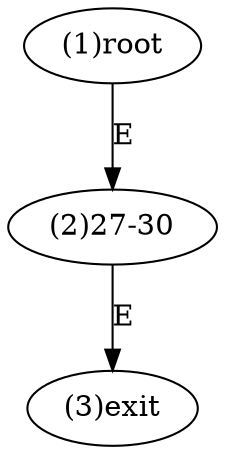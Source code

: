 digraph "" { 
1[ label="(1)root"];
2[ label="(2)27-30"];
3[ label="(3)exit"];
1->2[ label="E"];
2->3[ label="E"];
}